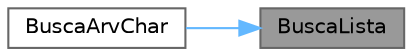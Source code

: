digraph "BuscaLista"
{
 // LATEX_PDF_SIZE
  bgcolor="transparent";
  edge [fontname=Helvetica,fontsize=10,labelfontname=Helvetica,labelfontsize=10];
  node [fontname=Helvetica,fontsize=10,shape=box,height=0.2,width=0.4];
  rankdir="RL";
  Node1 [label="BuscaLista",height=0.2,width=0.4,color="gray40", fillcolor="grey60", style="filled", fontcolor="black",tooltip="Busca o elemento na lista dada a chave de busca, caso ache o elemento eh retornado caso contrario,..."];
  Node1 -> Node2 [dir="back",color="steelblue1",style="solid"];
  Node2 [label="BuscaArvChar",height=0.2,width=0.4,color="grey40", fillcolor="white", style="filled",URL="$_lista_arv_8c.html#ae294f349833a6c8188ca1983dc83bffb",tooltip=" "];
}

